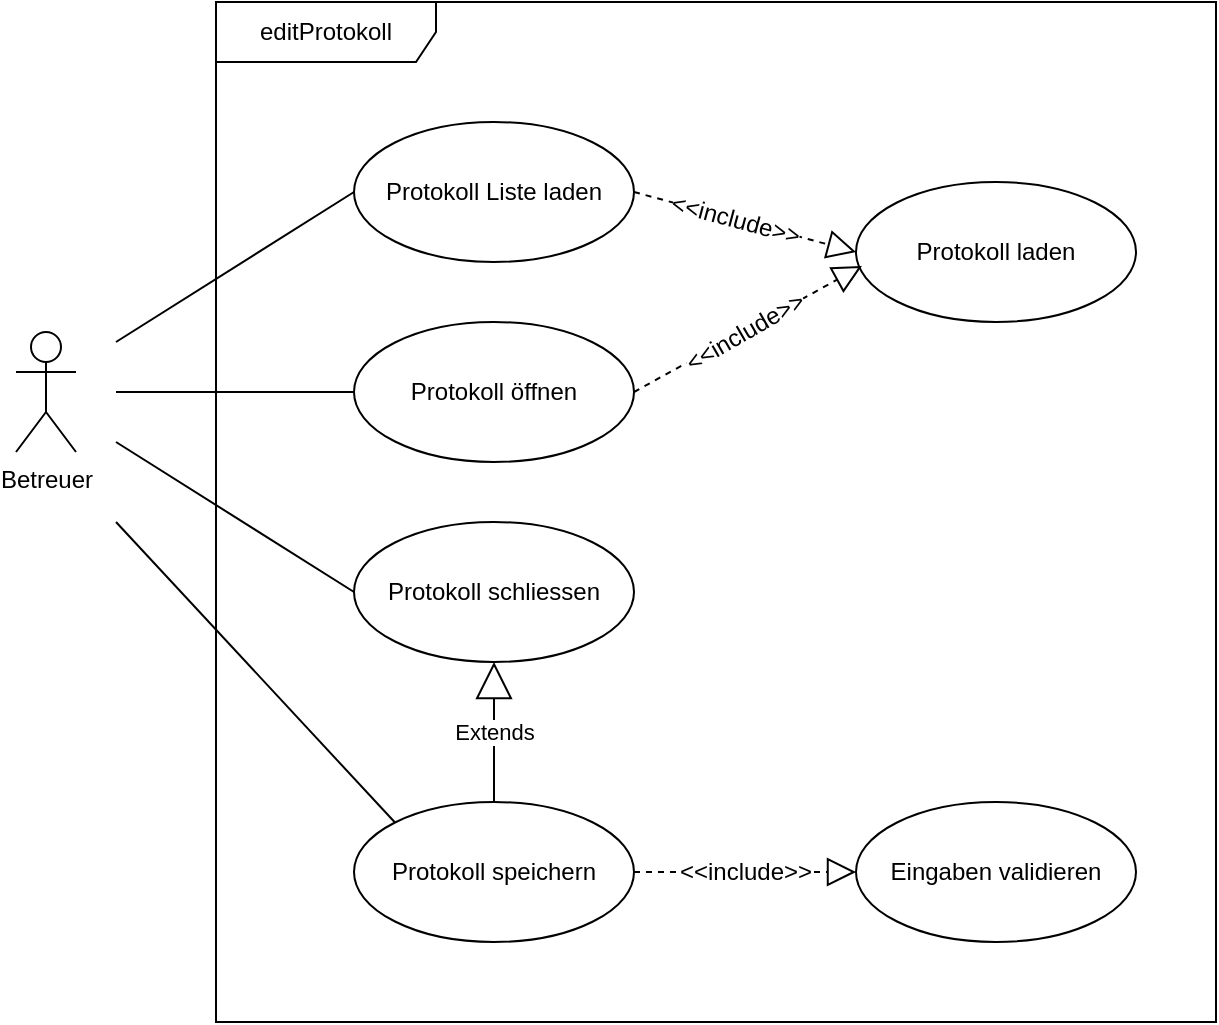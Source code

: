 <mxfile version="12.9.3" type="device"><diagram id="22cgg3rkjnwq21yegd4L" name="Page-1"><mxGraphModel dx="1372" dy="822" grid="1" gridSize="10" guides="1" tooltips="1" connect="1" arrows="1" fold="1" page="1" pageScale="1" pageWidth="827" pageHeight="1169" math="0" shadow="0"><root><mxCell id="0"/><mxCell id="1" parent="0"/><mxCell id="jv3e0t-ELKY2GZ5vULHC-1" value="editProtokoll" style="shape=umlFrame;whiteSpace=wrap;html=1;width=110;height=30;" vertex="1" parent="1"><mxGeometry x="180" y="140" width="500" height="510" as="geometry"/></mxCell><mxCell id="jv3e0t-ELKY2GZ5vULHC-2" value="Betreuer" style="shape=umlActor;verticalLabelPosition=bottom;labelBackgroundColor=#ffffff;verticalAlign=top;html=1;" vertex="1" parent="1"><mxGeometry x="80" y="305" width="30" height="60" as="geometry"/></mxCell><mxCell id="jv3e0t-ELKY2GZ5vULHC-3" value="Protokoll Liste laden" style="ellipse;whiteSpace=wrap;html=1;" vertex="1" parent="1"><mxGeometry x="249" y="200" width="140" height="70" as="geometry"/></mxCell><mxCell id="jv3e0t-ELKY2GZ5vULHC-4" value="Protokoll öffnen" style="ellipse;whiteSpace=wrap;html=1;" vertex="1" parent="1"><mxGeometry x="249" y="300" width="140" height="70" as="geometry"/></mxCell><mxCell id="jv3e0t-ELKY2GZ5vULHC-5" value="Protokoll schliessen" style="ellipse;whiteSpace=wrap;html=1;" vertex="1" parent="1"><mxGeometry x="249" y="400" width="140" height="70" as="geometry"/></mxCell><mxCell id="jv3e0t-ELKY2GZ5vULHC-6" value="Protokoll speichern" style="ellipse;whiteSpace=wrap;html=1;" vertex="1" parent="1"><mxGeometry x="249" y="540" width="140" height="70" as="geometry"/></mxCell><mxCell id="jv3e0t-ELKY2GZ5vULHC-7" value="Protokoll laden" style="ellipse;whiteSpace=wrap;html=1;" vertex="1" parent="1"><mxGeometry x="500" y="230" width="140" height="70" as="geometry"/></mxCell><mxCell id="jv3e0t-ELKY2GZ5vULHC-8" value="" style="endArrow=block;dashed=1;endFill=0;endSize=12;html=1;exitX=1;exitY=0.5;exitDx=0;exitDy=0;entryX=0;entryY=0.5;entryDx=0;entryDy=0;" edge="1" parent="1" source="jv3e0t-ELKY2GZ5vULHC-3" target="jv3e0t-ELKY2GZ5vULHC-7"><mxGeometry width="160" relative="1" as="geometry"><mxPoint x="310" y="400" as="sourcePoint"/><mxPoint x="470" y="400" as="targetPoint"/></mxGeometry></mxCell><mxCell id="jv3e0t-ELKY2GZ5vULHC-9" value="" style="endArrow=block;dashed=1;endFill=0;endSize=12;html=1;exitX=1;exitY=0.5;exitDx=0;exitDy=0;entryX=0.021;entryY=0.6;entryDx=0;entryDy=0;entryPerimeter=0;" edge="1" parent="1" source="jv3e0t-ELKY2GZ5vULHC-4" target="jv3e0t-ELKY2GZ5vULHC-7"><mxGeometry width="160" relative="1" as="geometry"><mxPoint x="310" y="400" as="sourcePoint"/><mxPoint x="470" y="400" as="targetPoint"/></mxGeometry></mxCell><mxCell id="jv3e0t-ELKY2GZ5vULHC-10" value="Extends" style="endArrow=block;endSize=16;endFill=0;html=1;entryX=0.5;entryY=1;entryDx=0;entryDy=0;" edge="1" parent="1" source="jv3e0t-ELKY2GZ5vULHC-6" target="jv3e0t-ELKY2GZ5vULHC-5"><mxGeometry width="160" relative="1" as="geometry"><mxPoint x="310" y="400" as="sourcePoint"/><mxPoint x="470" y="400" as="targetPoint"/></mxGeometry></mxCell><mxCell id="jv3e0t-ELKY2GZ5vULHC-11" value="Eingaben validieren" style="ellipse;whiteSpace=wrap;html=1;" vertex="1" parent="1"><mxGeometry x="500" y="540" width="140" height="70" as="geometry"/></mxCell><mxCell id="jv3e0t-ELKY2GZ5vULHC-12" value="" style="endArrow=block;dashed=1;endFill=0;endSize=12;html=1;exitX=1;exitY=0.5;exitDx=0;exitDy=0;entryX=0;entryY=0.5;entryDx=0;entryDy=0;" edge="1" parent="1" source="jv3e0t-ELKY2GZ5vULHC-6" target="jv3e0t-ELKY2GZ5vULHC-11"><mxGeometry width="160" relative="1" as="geometry"><mxPoint x="310" y="400" as="sourcePoint"/><mxPoint x="470" y="400" as="targetPoint"/></mxGeometry></mxCell><mxCell id="jv3e0t-ELKY2GZ5vULHC-13" value="&amp;lt;&amp;lt;include&amp;gt;&amp;gt;" style="text;html=1;align=center;verticalAlign=middle;whiteSpace=wrap;rounded=0;rotation=-30;fillColor=#ffffff;" vertex="1" parent="1"><mxGeometry x="411.3" y="294.64" width="66.58" height="20" as="geometry"/></mxCell><mxCell id="jv3e0t-ELKY2GZ5vULHC-15" value="&amp;lt;&amp;lt;include&amp;gt;&amp;gt;" style="text;html=1;align=center;verticalAlign=middle;whiteSpace=wrap;rounded=0;rotation=15;fillColor=#ffffff;" vertex="1" parent="1"><mxGeometry x="407.43" y="238.7" width="65.5" height="20" as="geometry"/></mxCell><mxCell id="jv3e0t-ELKY2GZ5vULHC-20" value="&amp;lt;&amp;lt;include&amp;gt;&amp;gt;" style="text;html=1;align=center;verticalAlign=middle;whiteSpace=wrap;rounded=0;rotation=0;fillColor=#ffffff;" vertex="1" parent="1"><mxGeometry x="413" y="565" width="64" height="20" as="geometry"/></mxCell><mxCell id="jv3e0t-ELKY2GZ5vULHC-27" value="" style="endArrow=none;html=1;exitX=0;exitY=0.5;exitDx=0;exitDy=0;" edge="1" parent="1" source="jv3e0t-ELKY2GZ5vULHC-3"><mxGeometry width="50" height="50" relative="1" as="geometry"><mxPoint x="60" y="420" as="sourcePoint"/><mxPoint x="130" y="310" as="targetPoint"/></mxGeometry></mxCell><mxCell id="jv3e0t-ELKY2GZ5vULHC-28" value="" style="endArrow=none;html=1;entryX=0;entryY=0.5;entryDx=0;entryDy=0;" edge="1" parent="1" target="jv3e0t-ELKY2GZ5vULHC-4"><mxGeometry width="50" height="50" relative="1" as="geometry"><mxPoint x="130" y="335" as="sourcePoint"/><mxPoint x="110" y="370" as="targetPoint"/></mxGeometry></mxCell><mxCell id="jv3e0t-ELKY2GZ5vULHC-29" value="" style="endArrow=none;html=1;exitX=0;exitY=0.5;exitDx=0;exitDy=0;" edge="1" parent="1" source="jv3e0t-ELKY2GZ5vULHC-5"><mxGeometry width="50" height="50" relative="1" as="geometry"><mxPoint x="60" y="420" as="sourcePoint"/><mxPoint x="130" y="360" as="targetPoint"/></mxGeometry></mxCell><mxCell id="jv3e0t-ELKY2GZ5vULHC-30" value="" style="endArrow=none;html=1;exitX=0;exitY=0;exitDx=0;exitDy=0;" edge="1" parent="1" source="jv3e0t-ELKY2GZ5vULHC-6"><mxGeometry width="50" height="50" relative="1" as="geometry"><mxPoint x="60" y="420" as="sourcePoint"/><mxPoint x="130" y="400" as="targetPoint"/></mxGeometry></mxCell></root></mxGraphModel></diagram></mxfile>